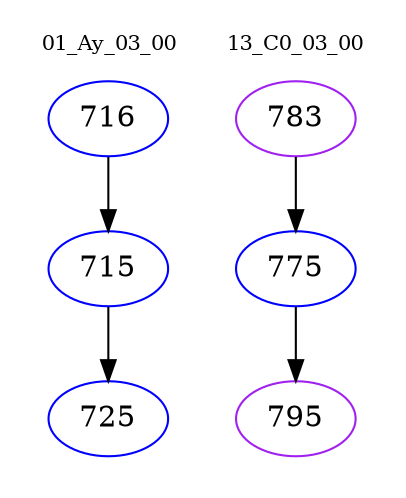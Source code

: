 digraph{
subgraph cluster_0 {
color = white
label = "01_Ay_03_00";
fontsize=10;
T0_716 [label="716", color="blue"]
T0_716 -> T0_715 [color="black"]
T0_715 [label="715", color="blue"]
T0_715 -> T0_725 [color="black"]
T0_725 [label="725", color="blue"]
}
subgraph cluster_1 {
color = white
label = "13_C0_03_00";
fontsize=10;
T1_783 [label="783", color="purple"]
T1_783 -> T1_775 [color="black"]
T1_775 [label="775", color="blue"]
T1_775 -> T1_795 [color="black"]
T1_795 [label="795", color="purple"]
}
}
